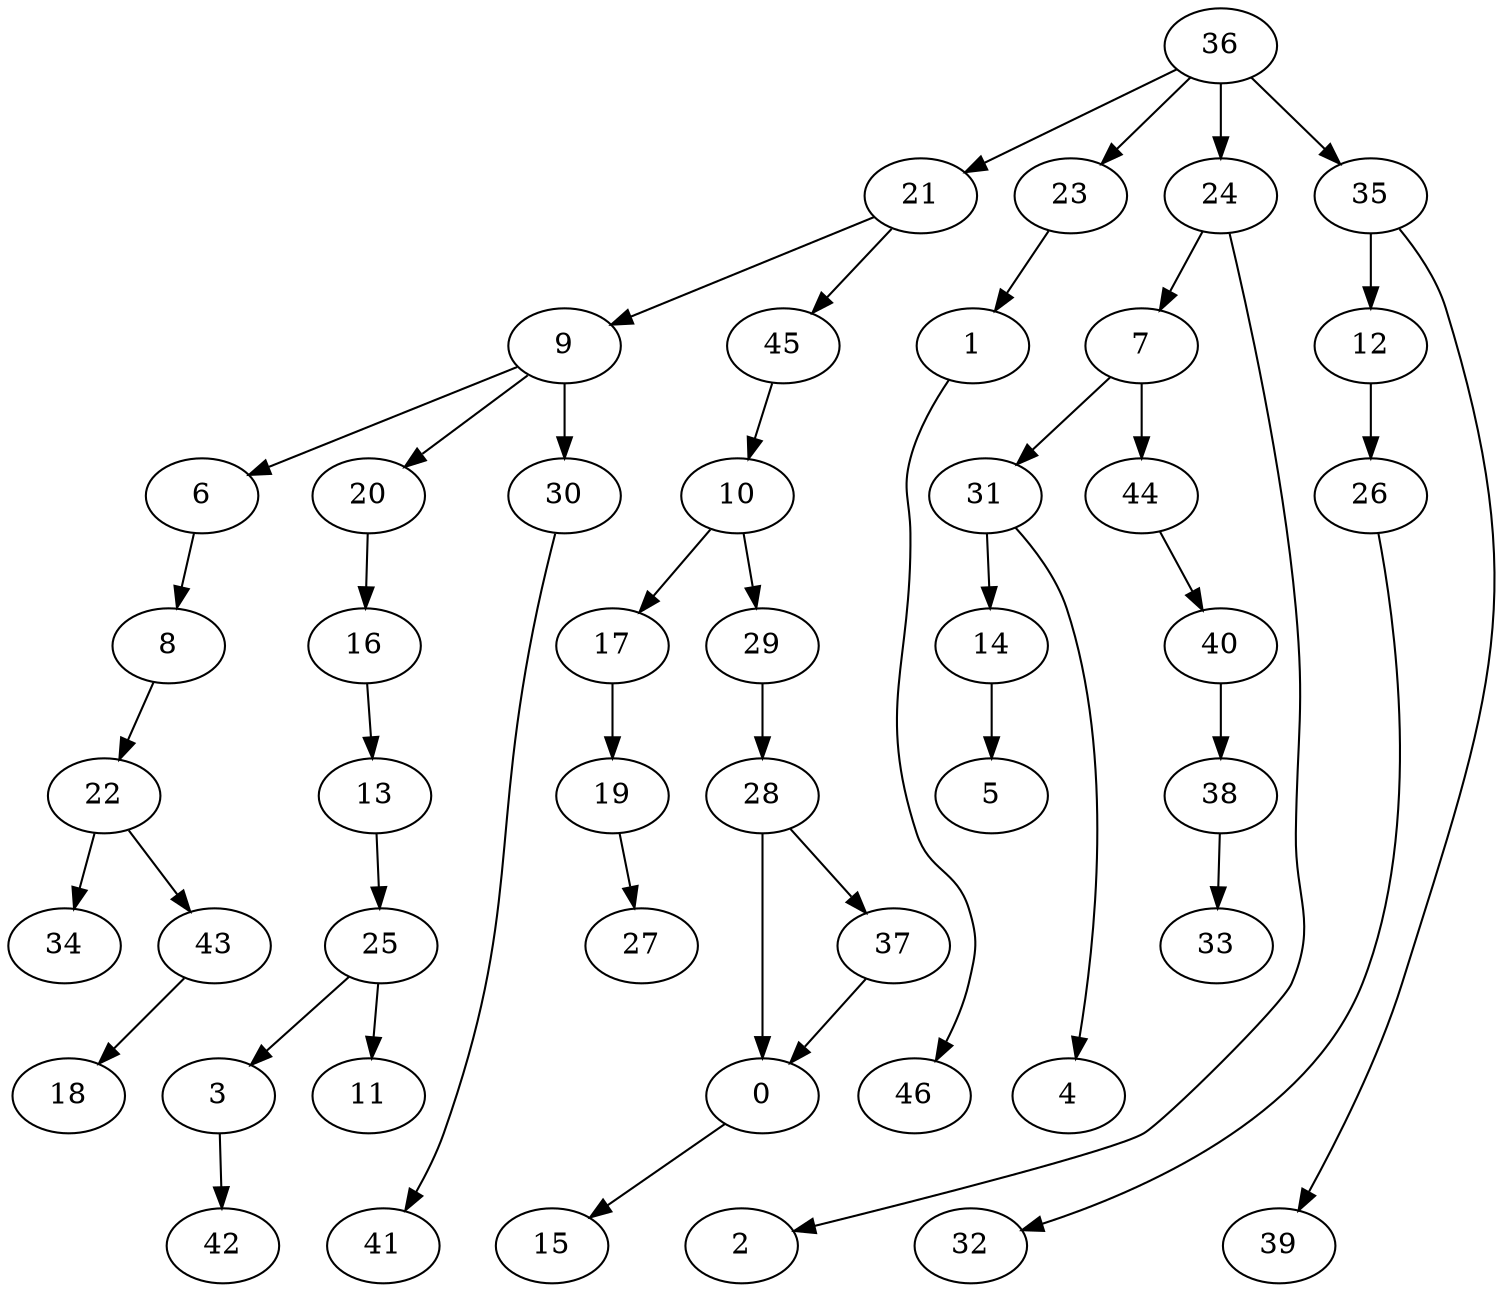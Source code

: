 digraph G {
    0;
    15;
    1;
    46;
    3;
    42;
    6;
    8;
    22;
    34;
    43;
    7;
    31;
    44;
    14;
    4;
    40;
    5;
    38;
    18;
    9;
    20;
    30;
    16;
    41;
    13;
    10;
    17;
    29;
    19;
    28;
    27;
    37;
    12;
    26;
    32;
    25;
    11;
    21;
    45;
    23;
    24;
    2;
    35;
    39;
    36;
    33;
    0 -> 15 [weight=0];
    1 -> 46 [weight=0];
    3 -> 42 [weight=0];
    6 -> 8 [weight=0];
    8 -> 22 [weight=0];
    22 -> 34 [weight=0];
    22 -> 43 [weight=0];
    43 -> 18 [weight=0];
    7 -> 31 [weight=0];
    7 -> 44 [weight=1];
    31 -> 14 [weight=0];
    31 -> 4 [weight=0];
    44 -> 40 [weight=0];
    14 -> 5 [weight=0];
    40 -> 38 [weight=0];
    38 -> 33 [weight=0];
    9 -> 6 [weight=0];
    9 -> 20 [weight=0];
    9 -> 30 [weight=1];
    20 -> 16 [weight=0];
    30 -> 41 [weight=0];
    16 -> 13 [weight=0];
    13 -> 25 [weight=0];
    10 -> 17 [weight=0];
    10 -> 29 [weight=0];
    17 -> 19 [weight=0];
    29 -> 28 [weight=0];
    19 -> 27 [weight=0];
    28 -> 0 [weight=1];
    28 -> 37 [weight=0];
    37 -> 0 [weight=0];
    12 -> 26 [weight=0];
    26 -> 32 [weight=0];
    25 -> 3 [weight=0];
    25 -> 11 [weight=0];
    21 -> 9 [weight=0];
    21 -> 45 [weight=0];
    45 -> 10 [weight=0];
    23 -> 1 [weight=0];
    24 -> 7 [weight=0];
    24 -> 2 [weight=0];
    35 -> 12 [weight=1];
    35 -> 39 [weight=0];
    36 -> 21 [weight=1];
    36 -> 23 [weight=3];
    36 -> 24 [weight=4];
    36 -> 35 [weight=1];
}
